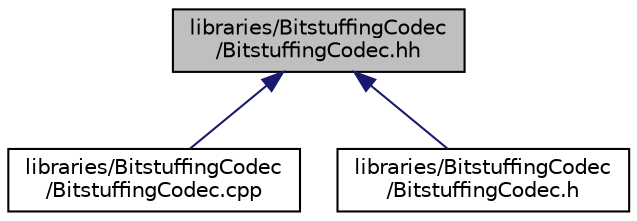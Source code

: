 digraph "libraries/BitstuffingCodec/BitstuffingCodec.hh"
{
  edge [fontname="Helvetica",fontsize="10",labelfontname="Helvetica",labelfontsize="10"];
  node [fontname="Helvetica",fontsize="10",shape=record];
  Node1 [label="libraries/BitstuffingCodec\l/BitstuffingCodec.hh",height=0.2,width=0.4,color="black", fillcolor="grey75", style="filled", fontcolor="black"];
  Node1 -> Node2 [dir="back",color="midnightblue",fontsize="10",style="solid",fontname="Helvetica"];
  Node2 [label="libraries/BitstuffingCodec\l/BitstuffingCodec.cpp",height=0.2,width=0.4,color="black", fillcolor="white", style="filled",URL="$d4/dfc/BitstuffingCodec_8cpp.html"];
  Node1 -> Node3 [dir="back",color="midnightblue",fontsize="10",style="solid",fontname="Helvetica"];
  Node3 [label="libraries/BitstuffingCodec\l/BitstuffingCodec.h",height=0.2,width=0.4,color="black", fillcolor="white", style="filled",URL="$d2/d1a/BitstuffingCodec_8h.html"];
}
